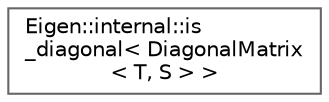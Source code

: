 digraph "类继承关系图"
{
 // LATEX_PDF_SIZE
  bgcolor="transparent";
  edge [fontname=Helvetica,fontsize=10,labelfontname=Helvetica,labelfontsize=10];
  node [fontname=Helvetica,fontsize=10,shape=box,height=0.2,width=0.4];
  rankdir="LR";
  Node0 [id="Node000000",label="Eigen::internal::is\l_diagonal\< DiagonalMatrix\l\< T, S \> \>",height=0.2,width=0.4,color="grey40", fillcolor="white", style="filled",URL="$struct_eigen_1_1internal_1_1is__diagonal_3_01_diagonal_matrix_3_01_t_00_01_s_01_4_01_4.html",tooltip=" "];
}
